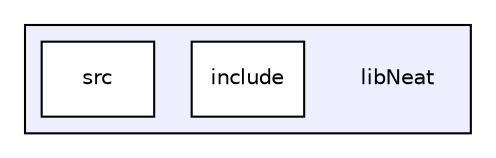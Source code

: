 digraph "libNeat" {
  compound=true
  node [ fontsize="10", fontname="Helvetica"];
  edge [ labelfontsize="10", labelfontname="Helvetica"];
  subgraph clusterdir_753d3ed4673e35ca84a3d0c721e75504 {
    graph [ bgcolor="#eeeeff", pencolor="black", label="" URL="dir_753d3ed4673e35ca84a3d0c721e75504.html"];
    dir_753d3ed4673e35ca84a3d0c721e75504 [shape=plaintext label="libNeat"];
    dir_dc51bfb3ccc4ce88a6ccf39118a818af [shape=box label="include" color="black" fillcolor="white" style="filled" URL="dir_dc51bfb3ccc4ce88a6ccf39118a818af.html"];
    dir_3aa6c7196d78ccd9be6a91aeca9cd4ab [shape=box label="src" color="black" fillcolor="white" style="filled" URL="dir_3aa6c7196d78ccd9be6a91aeca9cd4ab.html"];
  }
}

